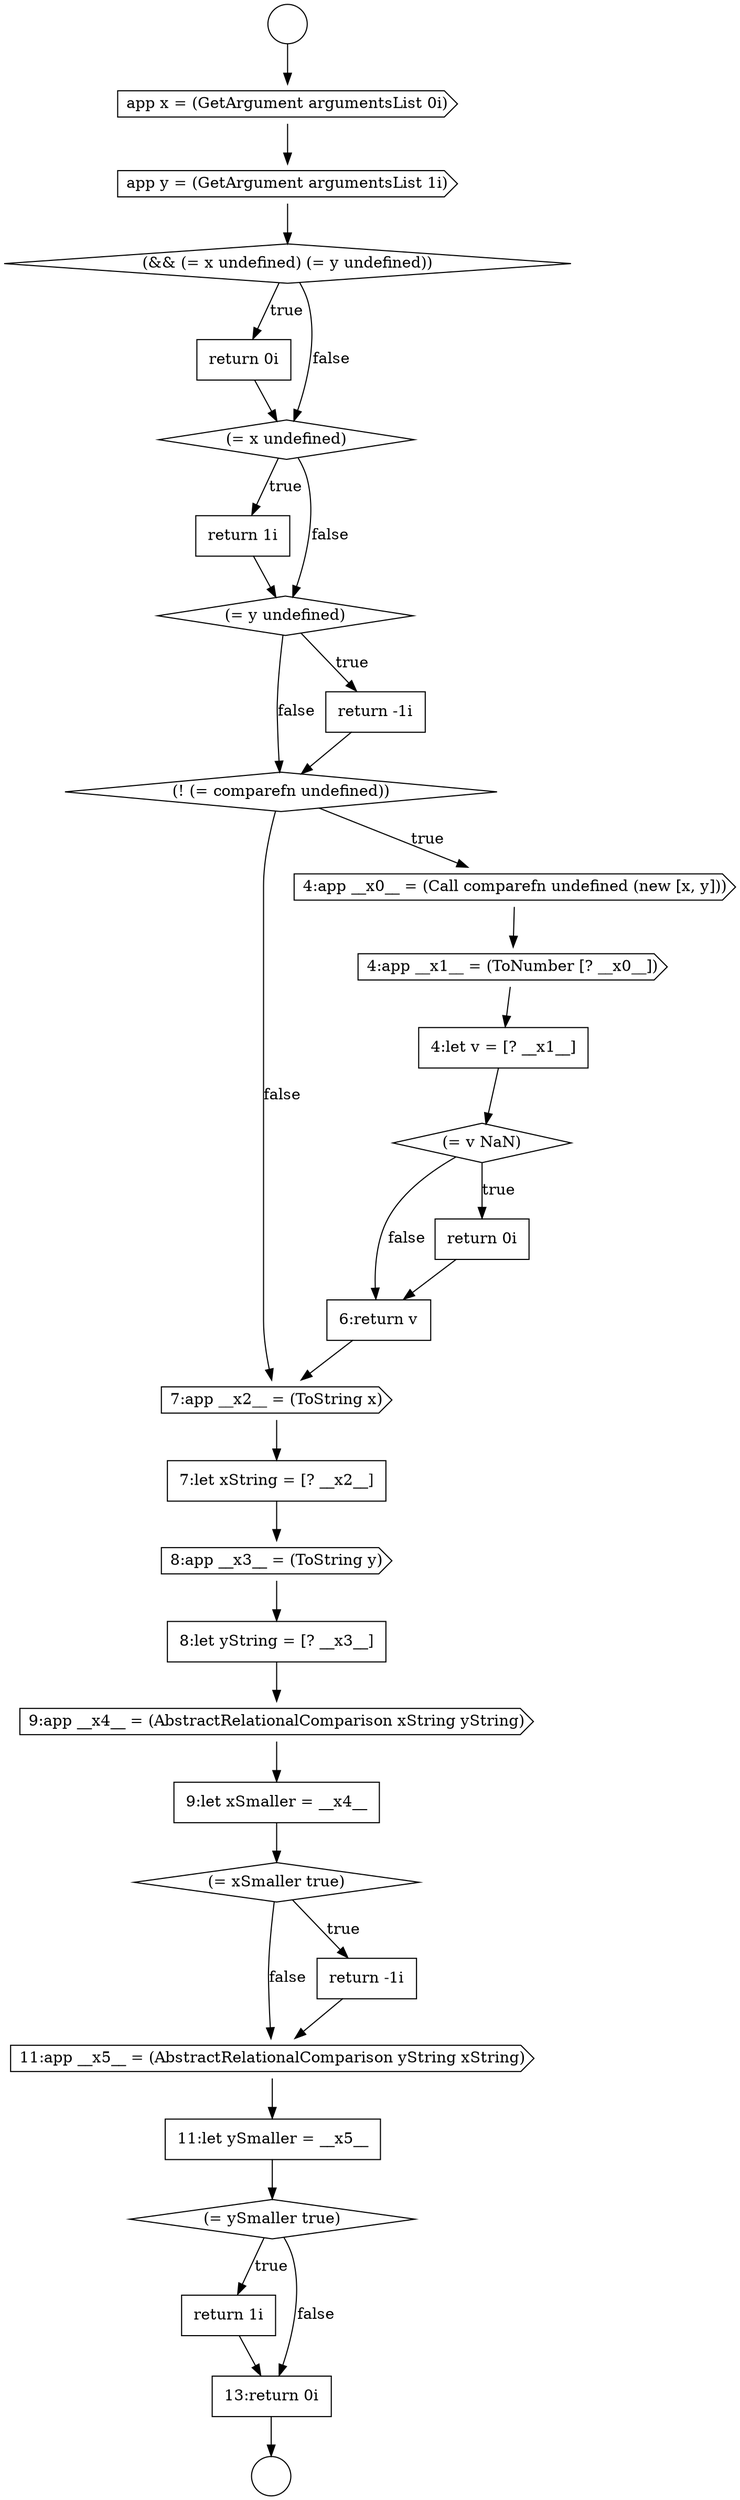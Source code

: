 digraph {
  node14463 [shape=cds, label=<<font color="black">app x = (GetArgument argumentsList 0i)</font>> color="black" fillcolor="white" style=filled]
  node14468 [shape=none, margin=0, label=<<font color="black">
    <table border="0" cellborder="1" cellspacing="0" cellpadding="10">
      <tr><td align="left">return 1i</td></tr>
    </table>
  </font>> color="black" fillcolor="white" style=filled]
  node14478 [shape=cds, label=<<font color="black">7:app __x2__ = (ToString x)</font>> color="black" fillcolor="white" style=filled]
  node14487 [shape=none, margin=0, label=<<font color="black">
    <table border="0" cellborder="1" cellspacing="0" cellpadding="10">
      <tr><td align="left">11:let ySmaller = __x5__</td></tr>
    </table>
  </font>> color="black" fillcolor="white" style=filled]
  node14462 [shape=circle label=" " color="black" fillcolor="white" style=filled]
  node14477 [shape=none, margin=0, label=<<font color="black">
    <table border="0" cellborder="1" cellspacing="0" cellpadding="10">
      <tr><td align="left">6:return v</td></tr>
    </table>
  </font>> color="black" fillcolor="white" style=filled]
  node14473 [shape=cds, label=<<font color="black">4:app __x1__ = (ToNumber [? __x0__])</font>> color="black" fillcolor="white" style=filled]
  node14469 [shape=diamond, label=<<font color="black">(= y undefined)</font>> color="black" fillcolor="white" style=filled]
  node14461 [shape=circle label=" " color="black" fillcolor="white" style=filled]
  node14471 [shape=diamond, label=<<font color="black">(! (= comparefn undefined))</font>> color="black" fillcolor="white" style=filled]
  node14476 [shape=none, margin=0, label=<<font color="black">
    <table border="0" cellborder="1" cellspacing="0" cellpadding="10">
      <tr><td align="left">return 0i</td></tr>
    </table>
  </font>> color="black" fillcolor="white" style=filled]
  node14480 [shape=cds, label=<<font color="black">8:app __x3__ = (ToString y)</font>> color="black" fillcolor="white" style=filled]
  node14472 [shape=cds, label=<<font color="black">4:app __x0__ = (Call comparefn undefined (new [x, y]))</font>> color="black" fillcolor="white" style=filled]
  node14486 [shape=cds, label=<<font color="black">11:app __x5__ = (AbstractRelationalComparison yString xString)</font>> color="black" fillcolor="white" style=filled]
  node14483 [shape=none, margin=0, label=<<font color="black">
    <table border="0" cellborder="1" cellspacing="0" cellpadding="10">
      <tr><td align="left">9:let xSmaller = __x4__</td></tr>
    </table>
  </font>> color="black" fillcolor="white" style=filled]
  node14488 [shape=diamond, label=<<font color="black">(= ySmaller true)</font>> color="black" fillcolor="white" style=filled]
  node14474 [shape=none, margin=0, label=<<font color="black">
    <table border="0" cellborder="1" cellspacing="0" cellpadding="10">
      <tr><td align="left">4:let v = [? __x1__]</td></tr>
    </table>
  </font>> color="black" fillcolor="white" style=filled]
  node14489 [shape=none, margin=0, label=<<font color="black">
    <table border="0" cellborder="1" cellspacing="0" cellpadding="10">
      <tr><td align="left">return 1i</td></tr>
    </table>
  </font>> color="black" fillcolor="white" style=filled]
  node14465 [shape=diamond, label=<<font color="black">(&amp;&amp; (= x undefined) (= y undefined))</font>> color="black" fillcolor="white" style=filled]
  node14484 [shape=diamond, label=<<font color="black">(= xSmaller true)</font>> color="black" fillcolor="white" style=filled]
  node14466 [shape=none, margin=0, label=<<font color="black">
    <table border="0" cellborder="1" cellspacing="0" cellpadding="10">
      <tr><td align="left">return 0i</td></tr>
    </table>
  </font>> color="black" fillcolor="white" style=filled]
  node14481 [shape=none, margin=0, label=<<font color="black">
    <table border="0" cellborder="1" cellspacing="0" cellpadding="10">
      <tr><td align="left">8:let yString = [? __x3__]</td></tr>
    </table>
  </font>> color="black" fillcolor="white" style=filled]
  node14470 [shape=none, margin=0, label=<<font color="black">
    <table border="0" cellborder="1" cellspacing="0" cellpadding="10">
      <tr><td align="left">return -1i</td></tr>
    </table>
  </font>> color="black" fillcolor="white" style=filled]
  node14485 [shape=none, margin=0, label=<<font color="black">
    <table border="0" cellborder="1" cellspacing="0" cellpadding="10">
      <tr><td align="left">return -1i</td></tr>
    </table>
  </font>> color="black" fillcolor="white" style=filled]
  node14467 [shape=diamond, label=<<font color="black">(= x undefined)</font>> color="black" fillcolor="white" style=filled]
  node14482 [shape=cds, label=<<font color="black">9:app __x4__ = (AbstractRelationalComparison xString yString)</font>> color="black" fillcolor="white" style=filled]
  node14464 [shape=cds, label=<<font color="black">app y = (GetArgument argumentsList 1i)</font>> color="black" fillcolor="white" style=filled]
  node14479 [shape=none, margin=0, label=<<font color="black">
    <table border="0" cellborder="1" cellspacing="0" cellpadding="10">
      <tr><td align="left">7:let xString = [? __x2__]</td></tr>
    </table>
  </font>> color="black" fillcolor="white" style=filled]
  node14475 [shape=diamond, label=<<font color="black">(= v NaN)</font>> color="black" fillcolor="white" style=filled]
  node14490 [shape=none, margin=0, label=<<font color="black">
    <table border="0" cellborder="1" cellspacing="0" cellpadding="10">
      <tr><td align="left">13:return 0i</td></tr>
    </table>
  </font>> color="black" fillcolor="white" style=filled]
  node14468 -> node14469 [ color="black"]
  node14484 -> node14485 [label=<<font color="black">true</font>> color="black"]
  node14484 -> node14486 [label=<<font color="black">false</font>> color="black"]
  node14466 -> node14467 [ color="black"]
  node14463 -> node14464 [ color="black"]
  node14470 -> node14471 [ color="black"]
  node14488 -> node14489 [label=<<font color="black">true</font>> color="black"]
  node14488 -> node14490 [label=<<font color="black">false</font>> color="black"]
  node14465 -> node14466 [label=<<font color="black">true</font>> color="black"]
  node14465 -> node14467 [label=<<font color="black">false</font>> color="black"]
  node14472 -> node14473 [ color="black"]
  node14480 -> node14481 [ color="black"]
  node14475 -> node14476 [label=<<font color="black">true</font>> color="black"]
  node14475 -> node14477 [label=<<font color="black">false</font>> color="black"]
  node14485 -> node14486 [ color="black"]
  node14483 -> node14484 [ color="black"]
  node14476 -> node14477 [ color="black"]
  node14467 -> node14468 [label=<<font color="black">true</font>> color="black"]
  node14467 -> node14469 [label=<<font color="black">false</font>> color="black"]
  node14487 -> node14488 [ color="black"]
  node14489 -> node14490 [ color="black"]
  node14469 -> node14470 [label=<<font color="black">true</font>> color="black"]
  node14469 -> node14471 [label=<<font color="black">false</font>> color="black"]
  node14486 -> node14487 [ color="black"]
  node14471 -> node14472 [label=<<font color="black">true</font>> color="black"]
  node14471 -> node14478 [label=<<font color="black">false</font>> color="black"]
  node14464 -> node14465 [ color="black"]
  node14477 -> node14478 [ color="black"]
  node14478 -> node14479 [ color="black"]
  node14479 -> node14480 [ color="black"]
  node14474 -> node14475 [ color="black"]
  node14473 -> node14474 [ color="black"]
  node14490 -> node14462 [ color="black"]
  node14461 -> node14463 [ color="black"]
  node14481 -> node14482 [ color="black"]
  node14482 -> node14483 [ color="black"]
}

